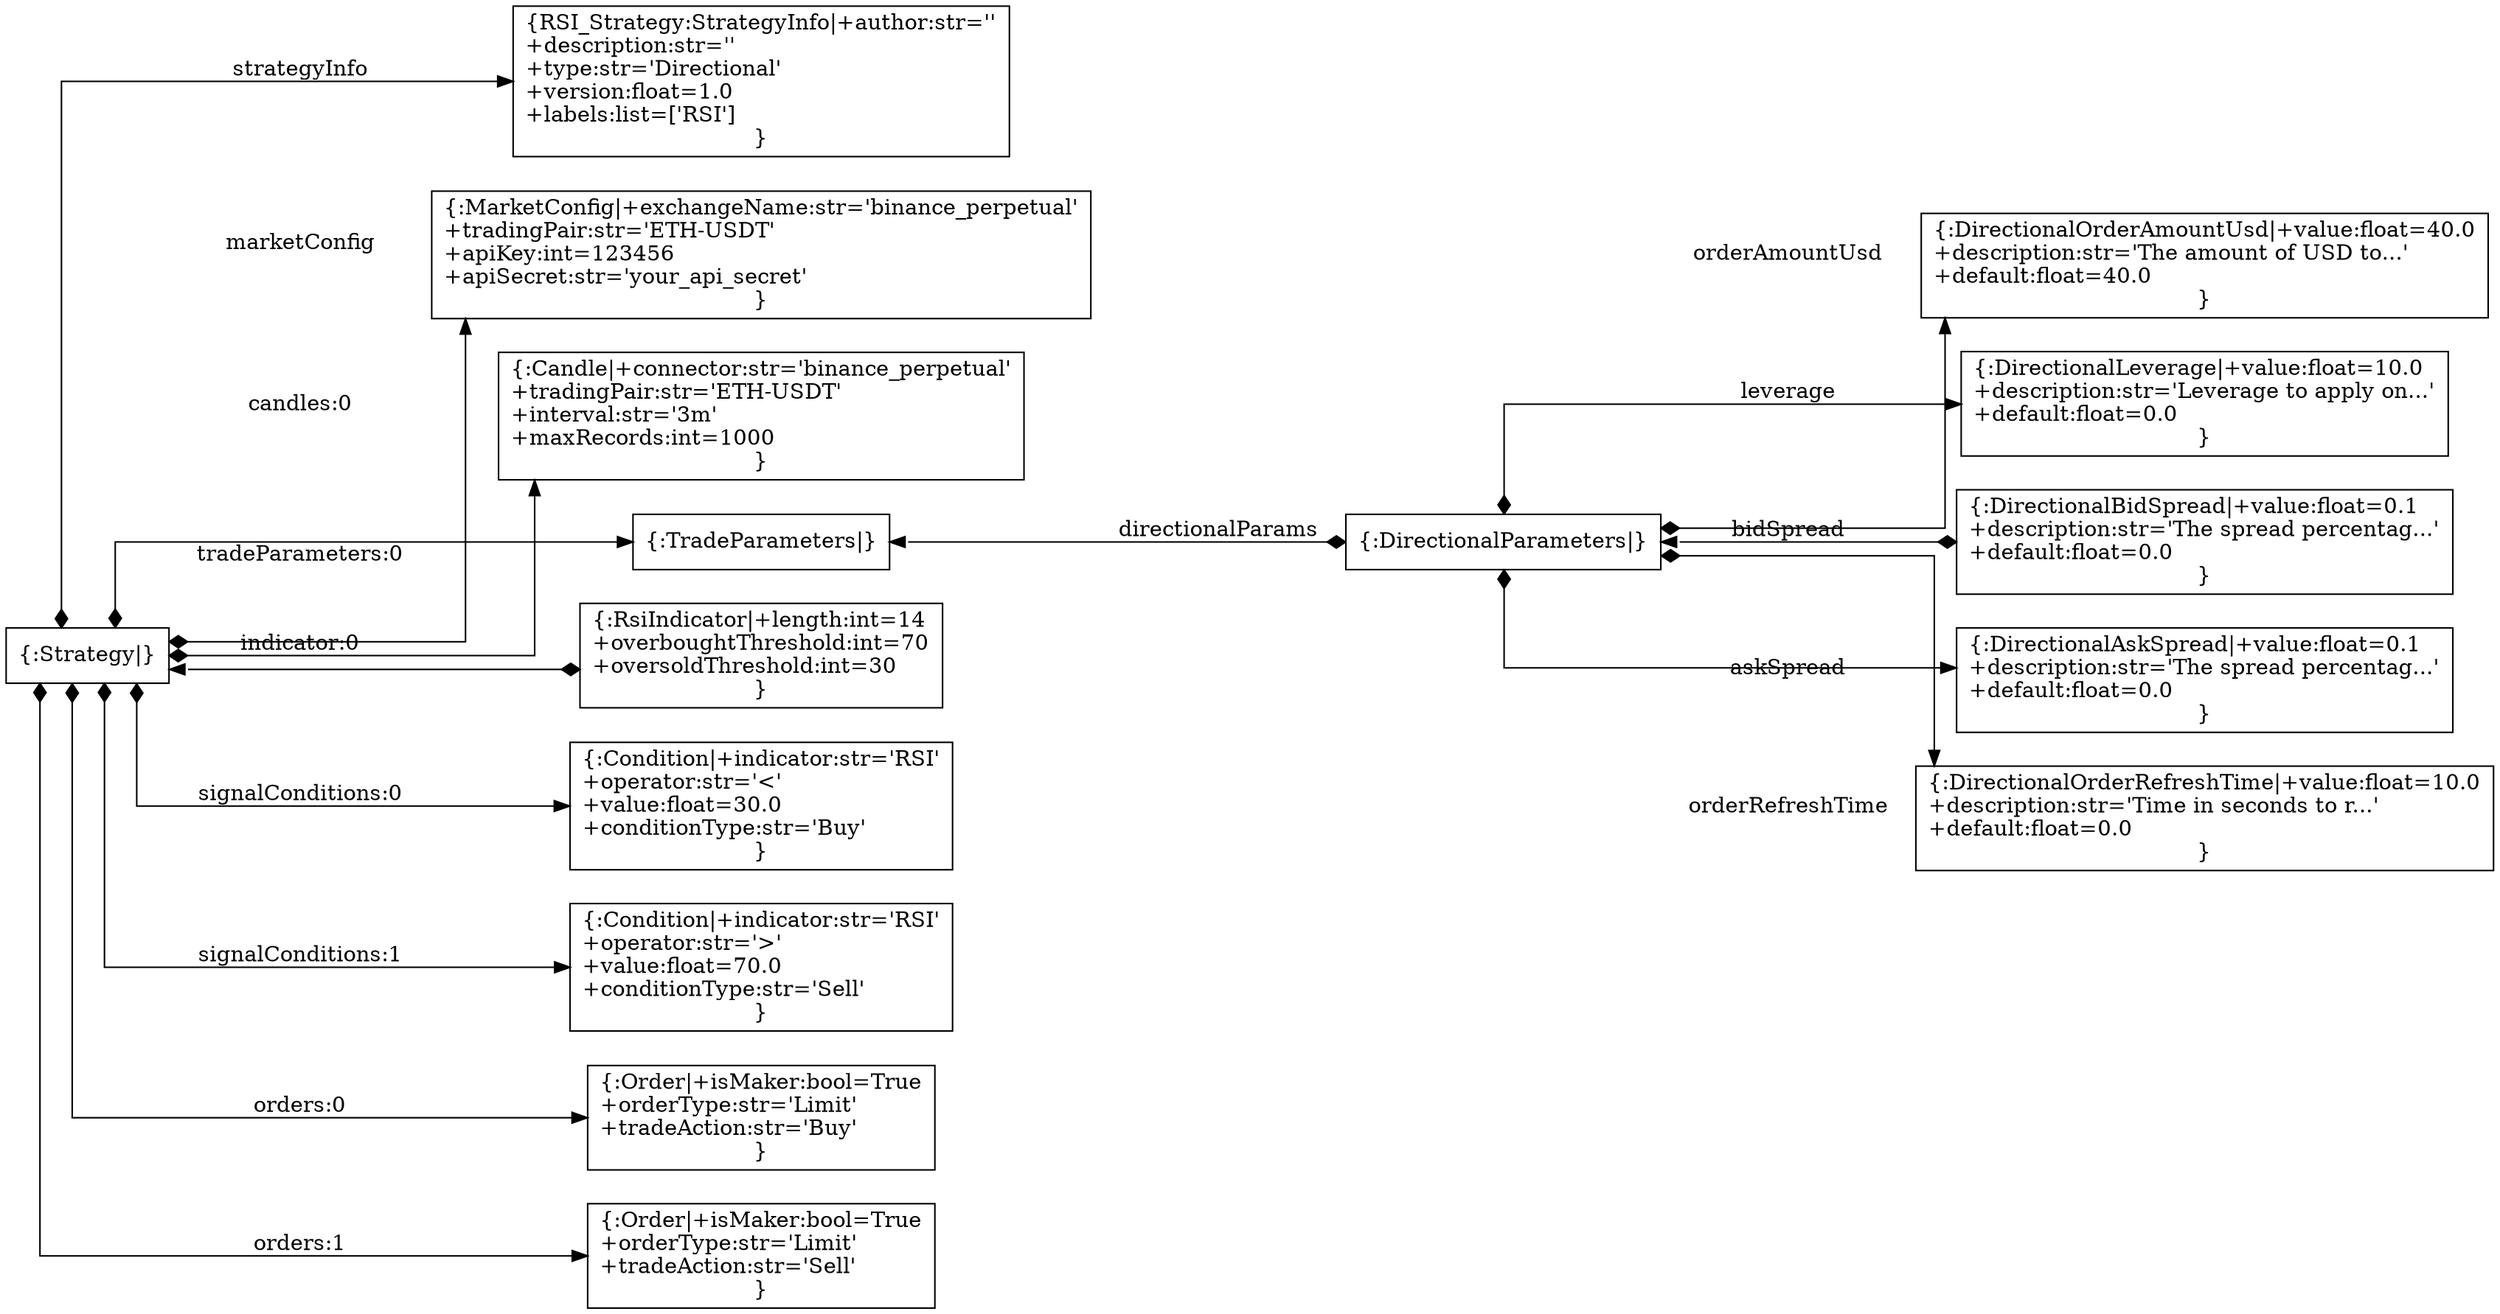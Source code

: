 
    digraph textX {
        graph [rankdir=LR, splines=ortho];
        node [shape=box, style=filled, fillcolor=white];
        edge [minlen=1];
        nodesep = 0.3;


4346251920 -> 4331177040 [label="strategyInfo" arrowtail=diamond dir=both]
4331177040[label="{RSI_Strategy:StrategyInfo|+author:str=''\l+description:str=''\l+type:str='Directional'\l+version:float=1.0\l+labels:list=['RSI']\l}"]
4346251920 -> 4346307280 [label="marketConfig" arrowtail=diamond dir=both]
4346307280[label="{:MarketConfig|+exchangeName:str='binance_perpetual'\l+tradingPair:str='ETH-USDT'\l+apiKey:int=123456\l+apiSecret:str='your_api_secret'\l}"]
4346251920 -> 4338987792 [label="candles:0" arrowtail=diamond dir=both]
4338987792[label="{:Candle|+connector:str='binance_perpetual'\l+tradingPair:str='ETH-USDT'\l+interval:str='3m'\l+maxRecords:int=1000\l}"]
4346251920 -> 4346254544 [label="tradeParameters:0" arrowtail=diamond dir=both]
4346254544 -> 4346254864 [label="directionalParams" arrowtail=diamond dir=both]
4346254864 -> 4335082064 [label="orderAmountUsd" arrowtail=diamond dir=both]
4335082064[label="{:DirectionalOrderAmountUsd|+value:float=40.0\l+description:str='The amount of USD to...'\l+default:float=40.0\l}"]
4346254864 -> 4346310416 [label="leverage" arrowtail=diamond dir=both]
4346310416[label="{:DirectionalLeverage|+value:float=10.0\l+description:str='Leverage to apply on...'\l+default:float=0.0\l}"]
4346254864 -> 4332477072 [label="bidSpread" arrowtail=diamond dir=both]
4332477072[label="{:DirectionalBidSpread|+value:float=0.1\l+description:str='The spread percentag...'\l+default:float=0.0\l}"]
4346254864 -> 4346252304 [label="askSpread" arrowtail=diamond dir=both]
4346252304[label="{:DirectionalAskSpread|+value:float=0.1\l+description:str='The spread percentag...'\l+default:float=0.0\l}"]
4346254864 -> 4346257488 [label="orderRefreshTime" arrowtail=diamond dir=both]
4346257488[label="{:DirectionalOrderRefreshTime|+value:float=10.0\l+description:str='Time in seconds to r...'\l+default:float=0.0\l}"]
4346254864[label="{:DirectionalParameters|}"]
4346254544[label="{:TradeParameters|}"]
4346251920 -> 4346260688 [label="indicator:0" arrowtail=diamond dir=both]
4346260688[label="{:RsiIndicator|+length:int=14\l+overboughtThreshold:int=70\l+oversoldThreshold:int=30\l}"]
4346251920 -> 4346084112 [label="signalConditions:0" arrowtail=diamond dir=both]
4346084112[label="{:Condition|+indicator:str='RSI'\l+operator:str='\<'\l+value:float=30.0\l+conditionType:str='Buy'\l}"]
4346251920 -> 4346378320 [label="signalConditions:1" arrowtail=diamond dir=both]
4346378320[label="{:Condition|+indicator:str='RSI'\l+operator:str='\>'\l+value:float=70.0\l+conditionType:str='Sell'\l}"]
4346251920 -> 4346262544 [label="orders:0" arrowtail=diamond dir=both]
4346262544[label="{:Order|+isMaker:bool=True\l+orderType:str='Limit'\l+tradeAction:str='Buy'\l}"]
4346251920 -> 4346371984 [label="orders:1" arrowtail=diamond dir=both]
4346371984[label="{:Order|+isMaker:bool=True\l+orderType:str='Limit'\l+tradeAction:str='Sell'\l}"]
4346251920[label="{:Strategy|}"]

}
